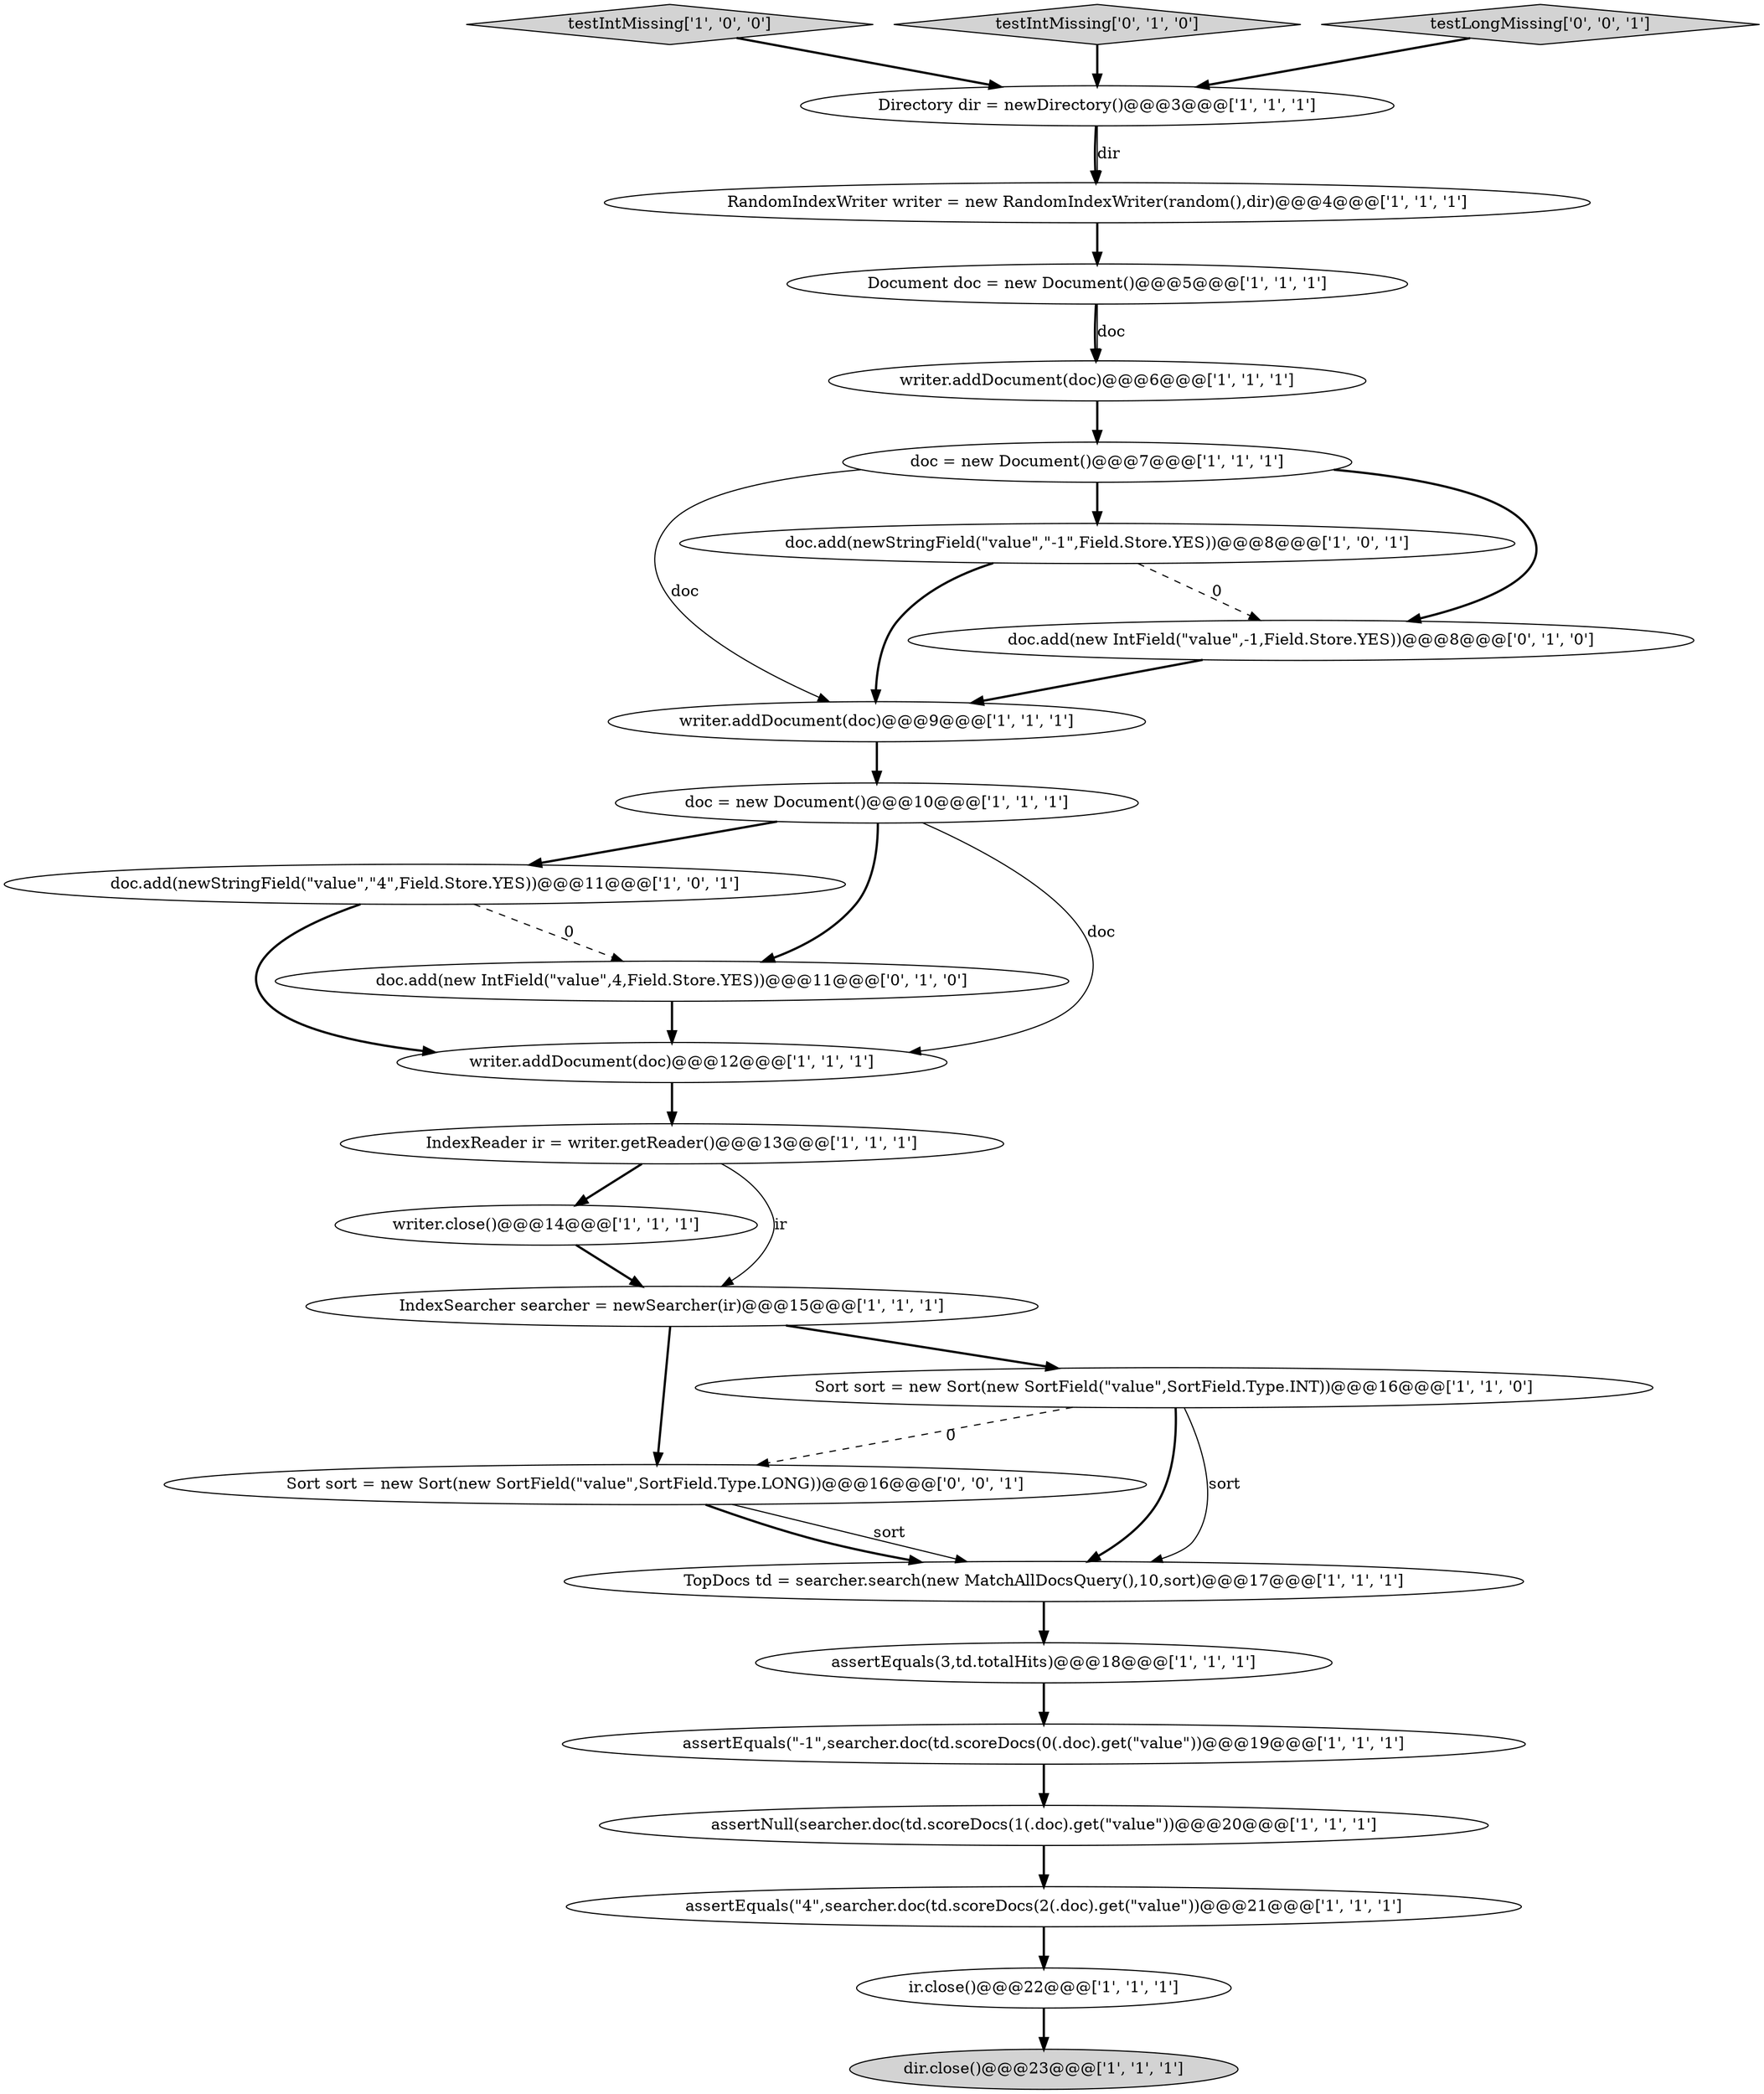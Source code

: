 digraph {
6 [style = filled, label = "testIntMissing['1', '0', '0']", fillcolor = lightgray, shape = diamond image = "AAA0AAABBB1BBB"];
5 [style = filled, label = "doc = new Document()@@@7@@@['1', '1', '1']", fillcolor = white, shape = ellipse image = "AAA0AAABBB1BBB"];
8 [style = filled, label = "doc.add(newStringField(\"value\",\"4\",Field.Store.YES))@@@11@@@['1', '0', '1']", fillcolor = white, shape = ellipse image = "AAA0AAABBB1BBB"];
14 [style = filled, label = "RandomIndexWriter writer = new RandomIndexWriter(random(),dir)@@@4@@@['1', '1', '1']", fillcolor = white, shape = ellipse image = "AAA0AAABBB1BBB"];
24 [style = filled, label = "testIntMissing['0', '1', '0']", fillcolor = lightgray, shape = diamond image = "AAA0AAABBB2BBB"];
26 [style = filled, label = "Sort sort = new Sort(new SortField(\"value\",SortField.Type.LONG))@@@16@@@['0', '0', '1']", fillcolor = white, shape = ellipse image = "AAA0AAABBB3BBB"];
12 [style = filled, label = "Document doc = new Document()@@@5@@@['1', '1', '1']", fillcolor = white, shape = ellipse image = "AAA0AAABBB1BBB"];
18 [style = filled, label = "assertEquals(\"4\",searcher.doc(td.scoreDocs(2(.doc).get(\"value\"))@@@21@@@['1', '1', '1']", fillcolor = white, shape = ellipse image = "AAA0AAABBB1BBB"];
19 [style = filled, label = "IndexSearcher searcher = newSearcher(ir)@@@15@@@['1', '1', '1']", fillcolor = white, shape = ellipse image = "AAA0AAABBB1BBB"];
0 [style = filled, label = "writer.close()@@@14@@@['1', '1', '1']", fillcolor = white, shape = ellipse image = "AAA0AAABBB1BBB"];
3 [style = filled, label = "doc.add(newStringField(\"value\",\"-1\",Field.Store.YES))@@@8@@@['1', '0', '1']", fillcolor = white, shape = ellipse image = "AAA0AAABBB1BBB"];
1 [style = filled, label = "Sort sort = new Sort(new SortField(\"value\",SortField.Type.INT))@@@16@@@['1', '1', '0']", fillcolor = white, shape = ellipse image = "AAA0AAABBB1BBB"];
4 [style = filled, label = "assertEquals(\"-1\",searcher.doc(td.scoreDocs(0(.doc).get(\"value\"))@@@19@@@['1', '1', '1']", fillcolor = white, shape = ellipse image = "AAA0AAABBB1BBB"];
2 [style = filled, label = "writer.addDocument(doc)@@@12@@@['1', '1', '1']", fillcolor = white, shape = ellipse image = "AAA0AAABBB1BBB"];
25 [style = filled, label = "testLongMissing['0', '0', '1']", fillcolor = lightgray, shape = diamond image = "AAA0AAABBB3BBB"];
17 [style = filled, label = "writer.addDocument(doc)@@@9@@@['1', '1', '1']", fillcolor = white, shape = ellipse image = "AAA0AAABBB1BBB"];
11 [style = filled, label = "assertNull(searcher.doc(td.scoreDocs(1(.doc).get(\"value\"))@@@20@@@['1', '1', '1']", fillcolor = white, shape = ellipse image = "AAA0AAABBB1BBB"];
10 [style = filled, label = "ir.close()@@@22@@@['1', '1', '1']", fillcolor = white, shape = ellipse image = "AAA0AAABBB1BBB"];
21 [style = filled, label = "assertEquals(3,td.totalHits)@@@18@@@['1', '1', '1']", fillcolor = white, shape = ellipse image = "AAA0AAABBB1BBB"];
9 [style = filled, label = "doc = new Document()@@@10@@@['1', '1', '1']", fillcolor = white, shape = ellipse image = "AAA0AAABBB1BBB"];
16 [style = filled, label = "dir.close()@@@23@@@['1', '1', '1']", fillcolor = lightgray, shape = ellipse image = "AAA0AAABBB1BBB"];
20 [style = filled, label = "writer.addDocument(doc)@@@6@@@['1', '1', '1']", fillcolor = white, shape = ellipse image = "AAA0AAABBB1BBB"];
23 [style = filled, label = "doc.add(new IntField(\"value\",4,Field.Store.YES))@@@11@@@['0', '1', '0']", fillcolor = white, shape = ellipse image = "AAA1AAABBB2BBB"];
7 [style = filled, label = "IndexReader ir = writer.getReader()@@@13@@@['1', '1', '1']", fillcolor = white, shape = ellipse image = "AAA0AAABBB1BBB"];
13 [style = filled, label = "Directory dir = newDirectory()@@@3@@@['1', '1', '1']", fillcolor = white, shape = ellipse image = "AAA0AAABBB1BBB"];
22 [style = filled, label = "doc.add(new IntField(\"value\",-1,Field.Store.YES))@@@8@@@['0', '1', '0']", fillcolor = white, shape = ellipse image = "AAA1AAABBB2BBB"];
15 [style = filled, label = "TopDocs td = searcher.search(new MatchAllDocsQuery(),10,sort)@@@17@@@['1', '1', '1']", fillcolor = white, shape = ellipse image = "AAA0AAABBB1BBB"];
10->16 [style = bold, label=""];
23->2 [style = bold, label=""];
24->13 [style = bold, label=""];
19->1 [style = bold, label=""];
3->22 [style = dashed, label="0"];
2->7 [style = bold, label=""];
1->15 [style = solid, label="sort"];
26->15 [style = solid, label="sort"];
20->5 [style = bold, label=""];
4->11 [style = bold, label=""];
0->19 [style = bold, label=""];
14->12 [style = bold, label=""];
15->21 [style = bold, label=""];
11->18 [style = bold, label=""];
6->13 [style = bold, label=""];
22->17 [style = bold, label=""];
8->23 [style = dashed, label="0"];
3->17 [style = bold, label=""];
8->2 [style = bold, label=""];
26->15 [style = bold, label=""];
5->17 [style = solid, label="doc"];
18->10 [style = bold, label=""];
7->0 [style = bold, label=""];
17->9 [style = bold, label=""];
25->13 [style = bold, label=""];
19->26 [style = bold, label=""];
12->20 [style = bold, label=""];
1->15 [style = bold, label=""];
5->22 [style = bold, label=""];
9->23 [style = bold, label=""];
9->2 [style = solid, label="doc"];
5->3 [style = bold, label=""];
9->8 [style = bold, label=""];
13->14 [style = bold, label=""];
12->20 [style = solid, label="doc"];
21->4 [style = bold, label=""];
7->19 [style = solid, label="ir"];
13->14 [style = solid, label="dir"];
1->26 [style = dashed, label="0"];
}
